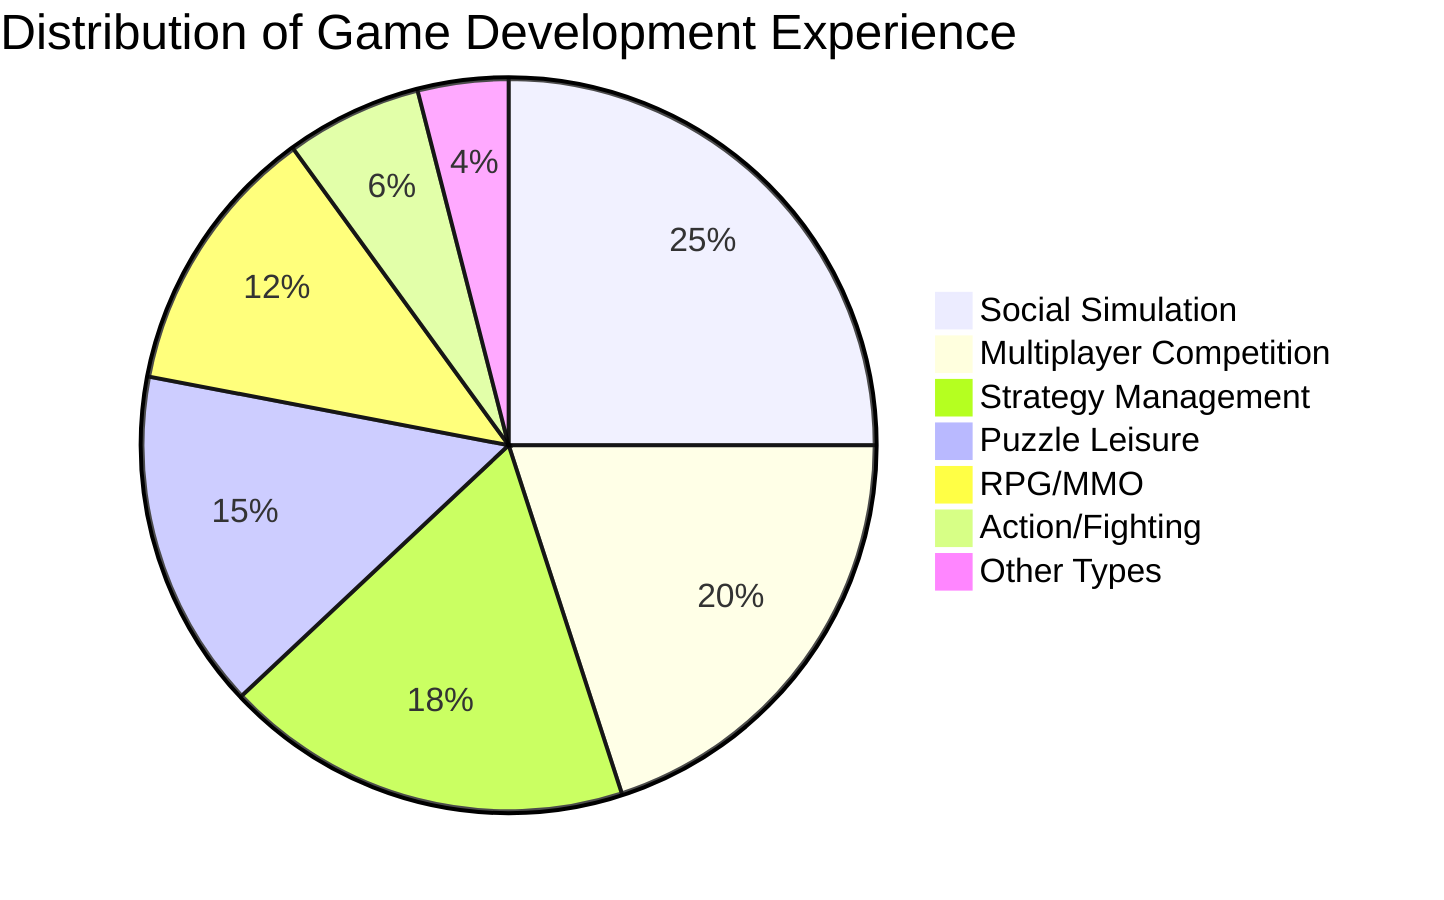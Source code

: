 pie title Distribution of Game Development Experience
    "Social Simulation" : 25
    "Multiplayer Competition" : 20
    "Strategy Management" : 18
    "Puzzle Leisure" : 15
    "RPG/MMO" : 12
    "Action/Fighting" : 6
    "Other Types" : 4